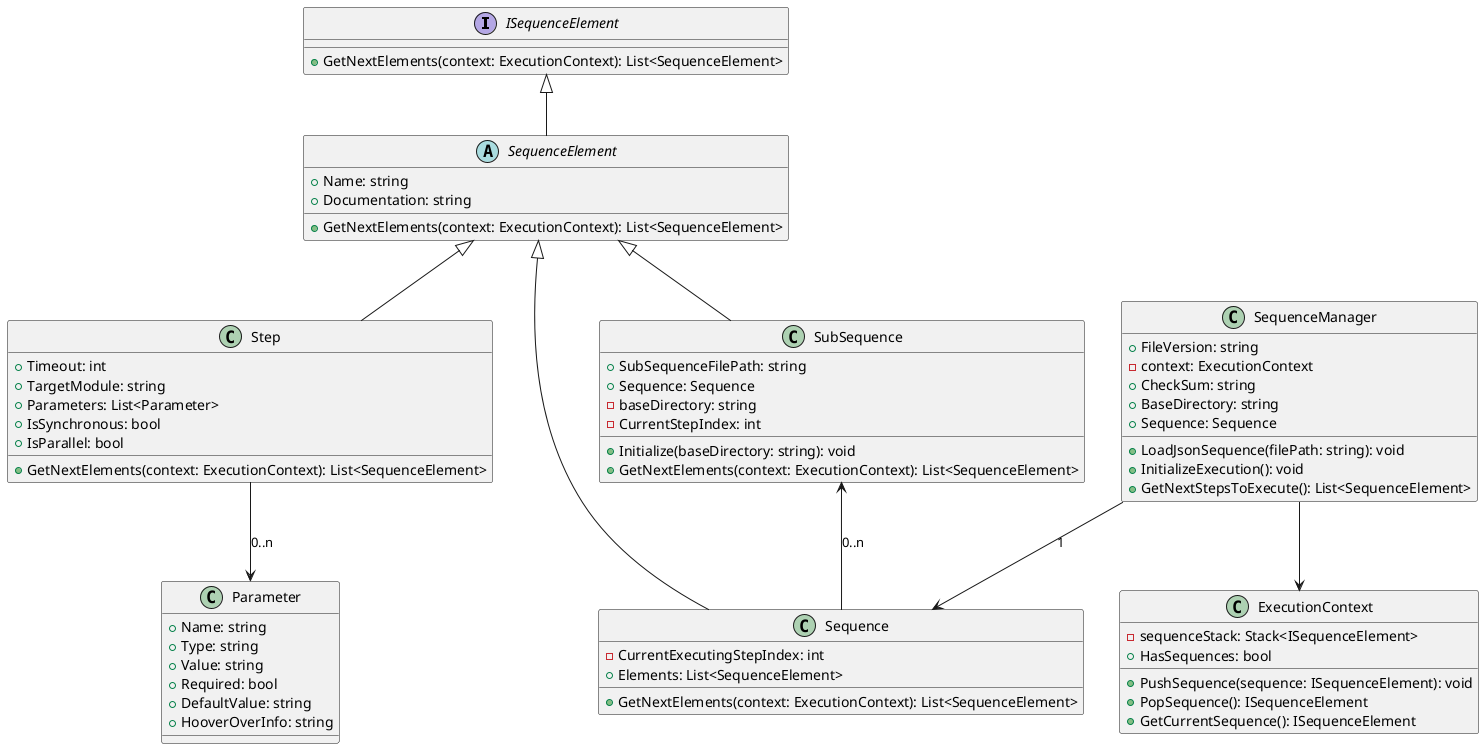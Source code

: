 @startuml Easy.SequenceManager Class Diagram

interface ISequenceElement {
    +GetNextElements(context: ExecutionContext): List<SequenceElement>
}

class ExecutionContext {
    -sequenceStack: Stack<ISequenceElement>
    +PushSequence(sequence: ISequenceElement): void
    +PopSequence(): ISequenceElement
    +GetCurrentSequence(): ISequenceElement
    +HasSequences: bool
}

abstract class SequenceElement {
    +Name: string
    +Documentation: string
    +GetNextElements(context: ExecutionContext): List<SequenceElement>
}

class Sequence {
    -CurrentExecutingStepIndex: int
    +Elements: List<SequenceElement>
    +GetNextElements(context: ExecutionContext): List<SequenceElement>
}

class Step {
    +Timeout: int
    +TargetModule: string
    +Parameters: List<Parameter>
    +IsSynchronous: bool
    +IsParallel: bool
    +GetNextElements(context: ExecutionContext): List<SequenceElement>
}

class SubSequence {
    +SubSequenceFilePath: string
    +Sequence: Sequence
    -baseDirectory: string
    -CurrentStepIndex: int
    +Initialize(baseDirectory: string): void
    +GetNextElements(context: ExecutionContext): List<SequenceElement>
}

class SequenceManager {
    +FileVersion: string
    -context: ExecutionContext
    +CheckSum: string
    +BaseDirectory: string
    +Sequence: Sequence
    +LoadJsonSequence(filePath: string): void
    +InitializeExecution(): void
    +GetNextStepsToExecute(): List<SequenceElement>
}

class Parameter {
    +Name: string
    +Type: string
    +Value: string
    +Required: bool
    +DefaultValue: string
    +HooverOverInfo: string
}

ISequenceElement <|-down- SequenceElement
SequenceElement <|-- Step
SequenceElement <|-- SubSequence
SequenceElement <|-down- Sequence
SequenceManager --> ExecutionContext
SequenceManager --> Sequence :  "1"
SubSequence <-- Sequence: "0..n"
Step --> Parameter : "0..n"

@enduml
